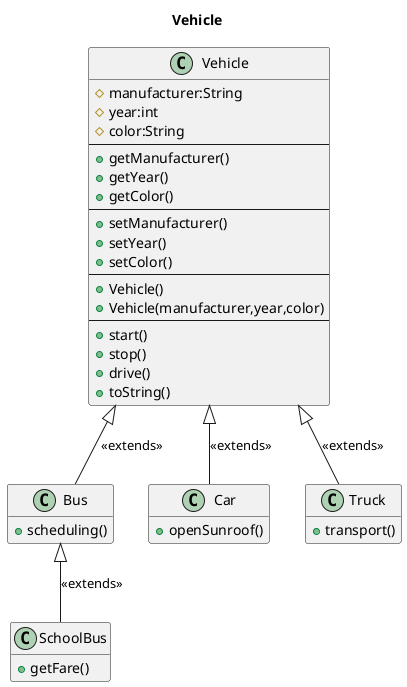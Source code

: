 @startuml Inheritance
title Vehicle
class Vehicle{
#manufacturer:String
#year:int
#color:String
--
+getManufacturer()
+getYear()
+getColor()
--
+setManufacturer()
+setYear()
+setColor()
--
+Vehicle()
+Vehicle(manufacturer,year,color)
--
+start()
+stop()
+drive()
+toString()
}

class Car {
+openSunroof()
}

class Truck {
+transport()
}

class Bus {
+scheduling()
}

class SchoolBus {
 +getFare()
}

Bus -u-|> Vehicle : <<extends>>
Truck -u-|> Vehicle : <<extends>>
Car -u-|> Vehicle : <<extends>>
SchoolBus -u-|> Bus : <<extends>>

hide empty member
@enduml 